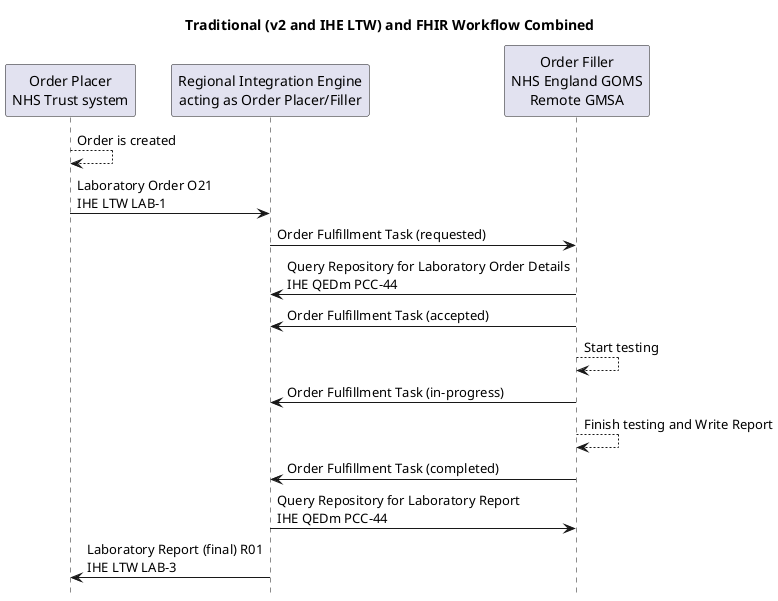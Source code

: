 @startuml

hide footbox

title "Traditional (v2 and IHE LTW) and FHIR Workflow Combined"


participant "Order Placer\nNHS Trust system" as OrderPlacerTIE
participant "Regional Integration Engine\nacting as Order Placer/Filler" as OrderPlacer
participant "Order Filler\nNHS England GOMS\nRemote GMSA" as OrderFiller


OrderPlacerTIE --> OrderPlacerTIE: Order is created
OrderPlacerTIE -> OrderPlacer: Laboratory Order O21\nIHE LTW LAB-1
OrderPlacer -> OrderFiller: Order Fulfillment Task (requested)
OrderFiller -> OrderPlacer: Query Repository for Laboratory Order Details\nIHE QEDm PCC-44
OrderFiller -> OrderPlacer: Order Fulfillment Task (accepted)
OrderFiller --> OrderFiller: Start testing
OrderFiller -> OrderPlacer: Order Fulfillment Task (in-progress)
OrderFiller --> OrderFiller: Finish testing and Write Report
OrderFiller -> OrderPlacer: Order Fulfillment Task (completed)
OrderPlacer -> OrderFiller: Query Repository for Laboratory Report\nIHE QEDm PCC-44
OrderPlacer -> OrderPlacerTIE : Laboratory Report (final) R01\nIHE LTW LAB-3

@enduml

